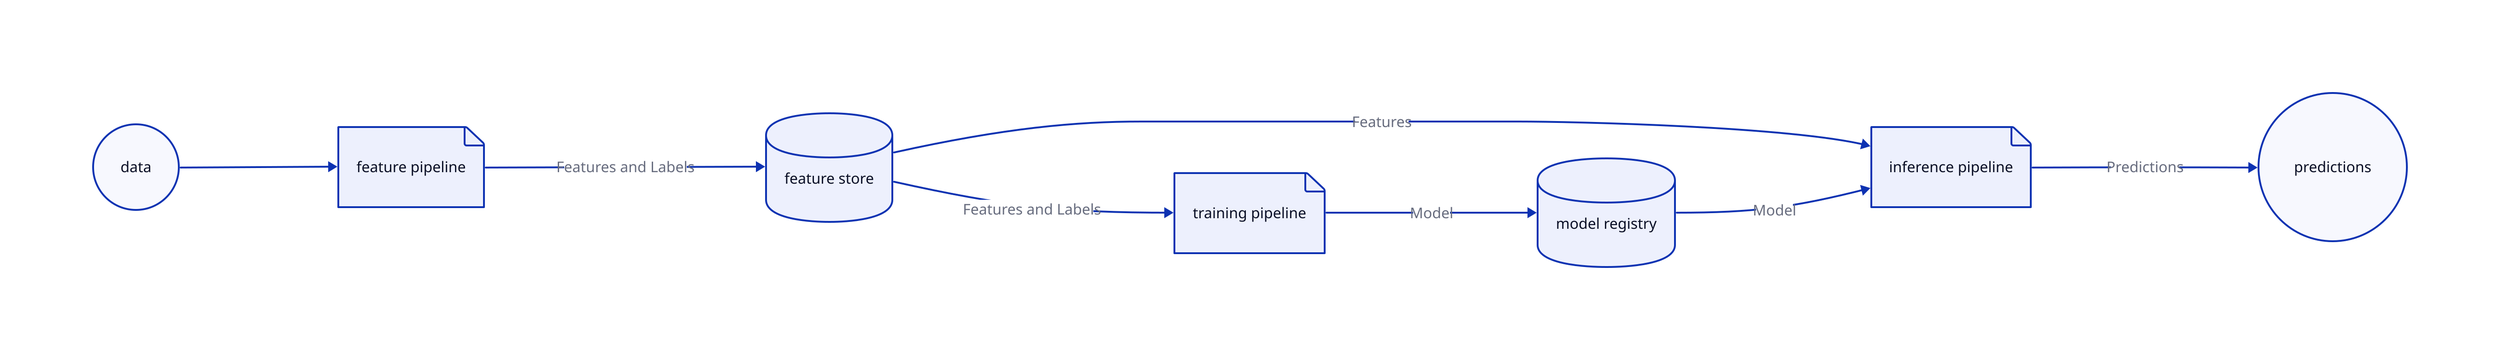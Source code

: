 vars: {
    d2-config: {
        layout-engine: elk
        theme-id: 200 # dark mauve
    }
}

model registry {
    shape: cylinder
}

feature store {
    shape: cylinder
}

feature pipeline {
    shape: page
}

training pipeline {
    shape: page
}

inference pipeline {
    shape: page
}

data {
    shape: circle
}

predictions {
    shape: circle
}

direction: right
data -> feature pipeline
feature pipeline -> feature store: Features and Labels

feature store -> training pipeline: Features and Labels
training pipeline -> model registry: Model

feature store -> inference pipeline: Features
model registry -> inference pipeline: Model

inference pipeline -> predictions: Predictions
